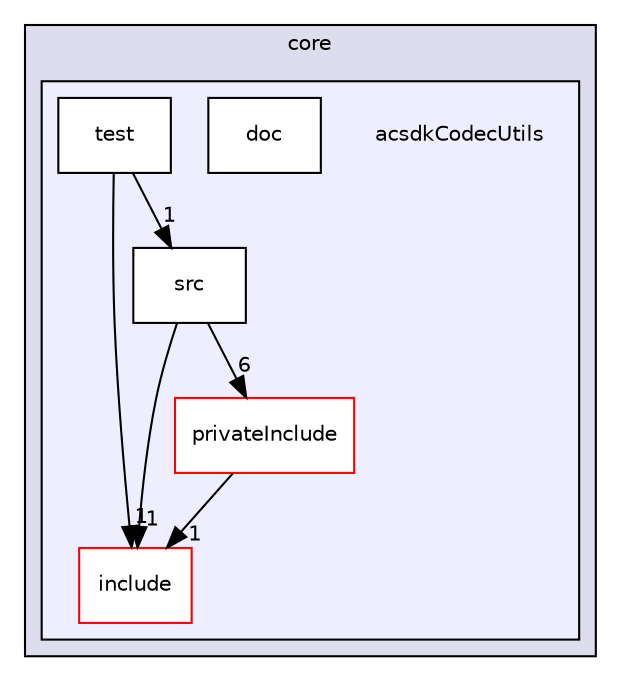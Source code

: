 digraph "/workplace/avs-device-sdk/core/acsdkCodecUtils" {
  compound=true
  node [ fontsize="10", fontname="Helvetica"];
  edge [ labelfontsize="10", labelfontname="Helvetica"];
  subgraph clusterdir_4270bfced15e0e73154b13468c7c9ad9 {
    graph [ bgcolor="#ddddee", pencolor="black", label="core" fontname="Helvetica", fontsize="10", URL="dir_4270bfced15e0e73154b13468c7c9ad9.html"]
  subgraph clusterdir_4910684639fe6513fc4f3756d7fc0f02 {
    graph [ bgcolor="#eeeeff", pencolor="black", label="" URL="dir_4910684639fe6513fc4f3756d7fc0f02.html"];
    dir_4910684639fe6513fc4f3756d7fc0f02 [shape=plaintext label="acsdkCodecUtils"];
    dir_aa7e466b281bbf51347665b9c8b757c4 [shape=box label="doc" color="black" fillcolor="white" style="filled" URL="dir_aa7e466b281bbf51347665b9c8b757c4.html"];
    dir_397128686068e246c885b3648fcff5bf [shape=box label="include" color="red" fillcolor="white" style="filled" URL="dir_397128686068e246c885b3648fcff5bf.html"];
    dir_33711f4008243caefa175ed3f7c63eac [shape=box label="privateInclude" color="red" fillcolor="white" style="filled" URL="dir_33711f4008243caefa175ed3f7c63eac.html"];
    dir_fc7fcddaf0a24ca31eeda4e35021934b [shape=box label="src" color="black" fillcolor="white" style="filled" URL="dir_fc7fcddaf0a24ca31eeda4e35021934b.html"];
    dir_50b84a10a64184fc8a76b1ca35468dfa [shape=box label="test" color="black" fillcolor="white" style="filled" URL="dir_50b84a10a64184fc8a76b1ca35468dfa.html"];
  }
  }
  dir_33711f4008243caefa175ed3f7c63eac->dir_397128686068e246c885b3648fcff5bf [headlabel="1", labeldistance=1.5 headhref="dir_000536_000534.html"];
  dir_fc7fcddaf0a24ca31eeda4e35021934b->dir_33711f4008243caefa175ed3f7c63eac [headlabel="6", labeldistance=1.5 headhref="dir_000539_000536.html"];
  dir_fc7fcddaf0a24ca31eeda4e35021934b->dir_397128686068e246c885b3648fcff5bf [headlabel="1", labeldistance=1.5 headhref="dir_000539_000534.html"];
  dir_50b84a10a64184fc8a76b1ca35468dfa->dir_fc7fcddaf0a24ca31eeda4e35021934b [headlabel="1", labeldistance=1.5 headhref="dir_000540_000539.html"];
  dir_50b84a10a64184fc8a76b1ca35468dfa->dir_397128686068e246c885b3648fcff5bf [headlabel="1", labeldistance=1.5 headhref="dir_000540_000534.html"];
}
